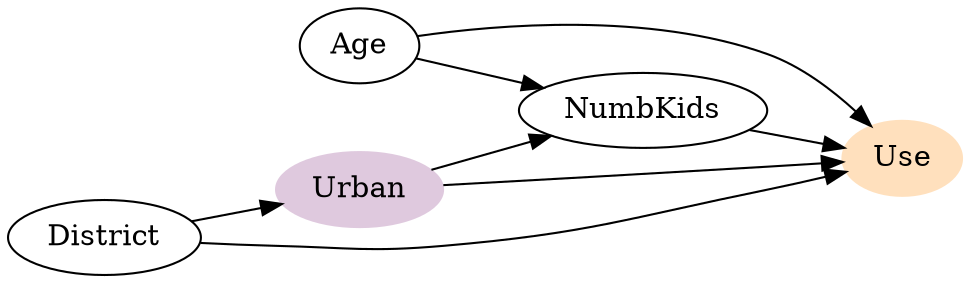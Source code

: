 digraph {
Age
District
NumbKids
Urban [style=filled; color="#dfc9de"]
Use [style=filled; color="#ffe0bd"]
Age -> NumbKids
Age -> Use
District -> Urban
District -> Use
NumbKids -> Use
Urban -> NumbKids
Urban -> Use
rankdir=LR}

